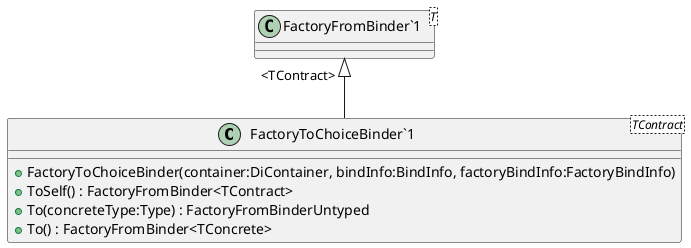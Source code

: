 @startuml
class "FactoryToChoiceBinder`1"<TContract> {
    + FactoryToChoiceBinder(container:DiContainer, bindInfo:BindInfo, factoryBindInfo:FactoryBindInfo)
    + ToSelf() : FactoryFromBinder<TContract>
    + To(concreteType:Type) : FactoryFromBinderUntyped
    + To() : FactoryFromBinder<TConcrete>
}
class "FactoryFromBinder`1"<T> {
}
"FactoryFromBinder`1" "<TContract>" <|-- "FactoryToChoiceBinder`1"
@enduml
